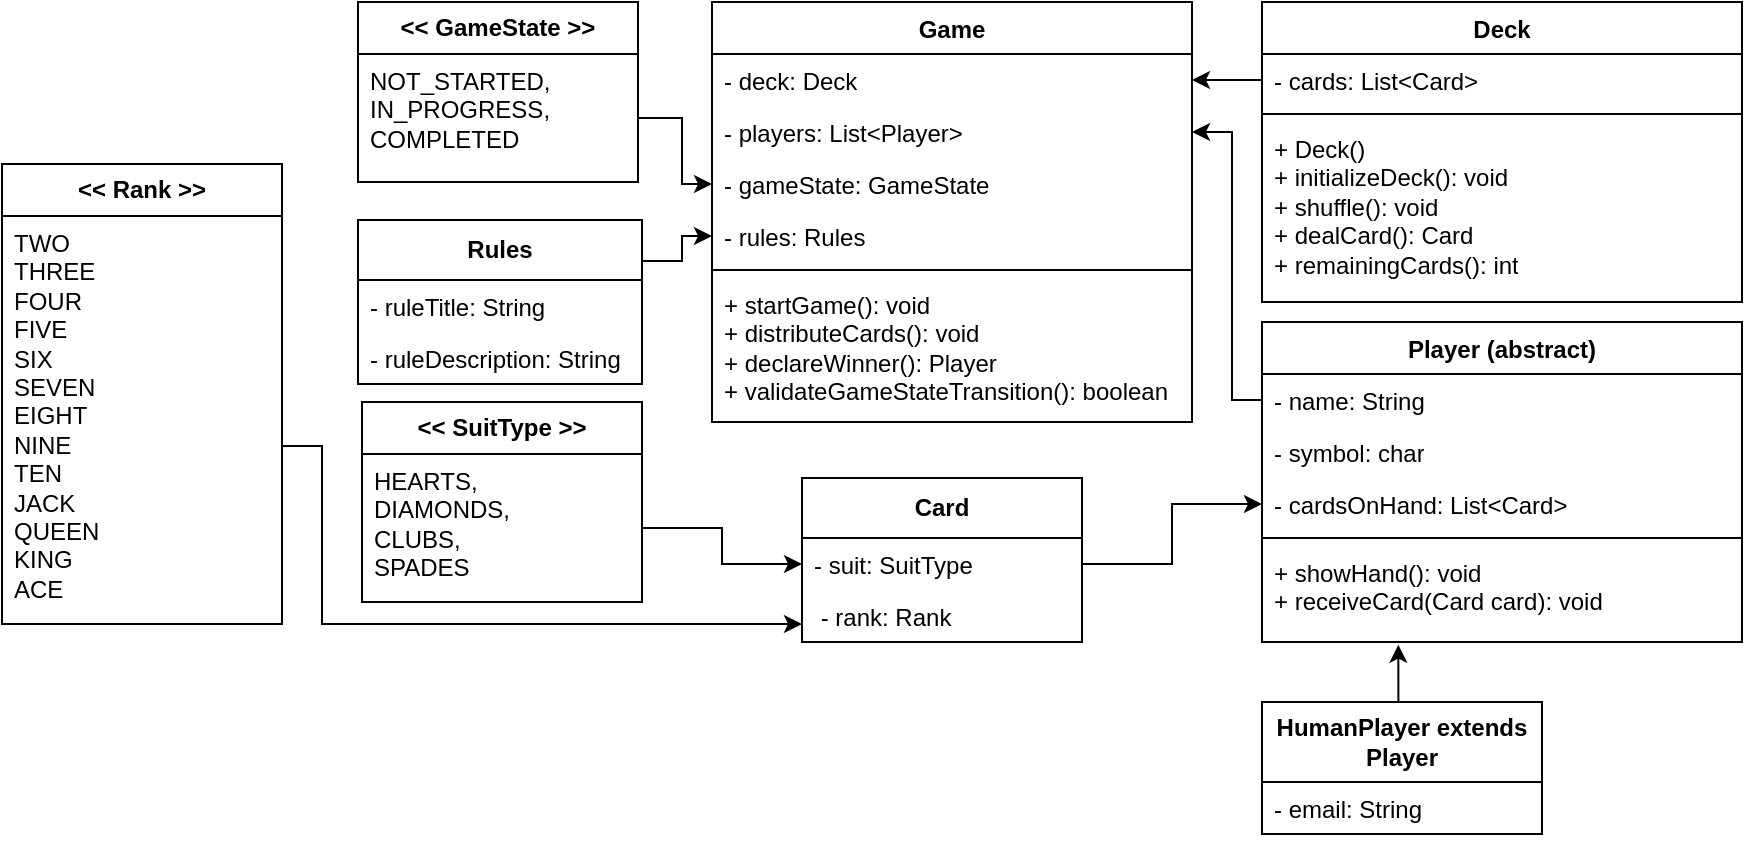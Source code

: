 <mxfile version="24.1.0" type="github">
  <diagram name="Page-1" id="0ZeODY2rkwx9v6a-Vhrm">
    <mxGraphModel dx="2122" dy="539" grid="1" gridSize="10" guides="1" tooltips="1" connect="1" arrows="1" fold="1" page="1" pageScale="1" pageWidth="850" pageHeight="1100" math="0" shadow="0">
      <root>
        <mxCell id="0" />
        <mxCell id="1" parent="0" />
        <mxCell id="pGMpQ4QkJ0WIxUV93Ksc-1" value="Game" style="swimlane;fontStyle=1;align=center;verticalAlign=top;childLayout=stackLayout;horizontal=1;startSize=26;horizontalStack=0;resizeParent=1;resizeParentMax=0;resizeLast=0;collapsible=1;marginBottom=0;whiteSpace=wrap;html=1;" vertex="1" parent="1">
          <mxGeometry x="305" y="110" width="240" height="210" as="geometry" />
        </mxCell>
        <mxCell id="pGMpQ4QkJ0WIxUV93Ksc-2" value="- deck: Deck" style="text;strokeColor=none;fillColor=none;align=left;verticalAlign=top;spacingLeft=4;spacingRight=4;overflow=hidden;rotatable=0;points=[[0,0.5],[1,0.5]];portConstraint=eastwest;whiteSpace=wrap;html=1;" vertex="1" parent="pGMpQ4QkJ0WIxUV93Ksc-1">
          <mxGeometry y="26" width="240" height="26" as="geometry" />
        </mxCell>
        <mxCell id="pGMpQ4QkJ0WIxUV93Ksc-5" value="- players: List&amp;lt;Player&amp;gt;" style="text;strokeColor=none;fillColor=none;align=left;verticalAlign=top;spacingLeft=4;spacingRight=4;overflow=hidden;rotatable=0;points=[[0,0.5],[1,0.5]];portConstraint=eastwest;whiteSpace=wrap;html=1;" vertex="1" parent="pGMpQ4QkJ0WIxUV93Ksc-1">
          <mxGeometry y="52" width="240" height="26" as="geometry" />
        </mxCell>
        <mxCell id="pGMpQ4QkJ0WIxUV93Ksc-6" value="- gameState: GameState" style="text;strokeColor=none;fillColor=none;align=left;verticalAlign=top;spacingLeft=4;spacingRight=4;overflow=hidden;rotatable=0;points=[[0,0.5],[1,0.5]];portConstraint=eastwest;whiteSpace=wrap;html=1;" vertex="1" parent="pGMpQ4QkJ0WIxUV93Ksc-1">
          <mxGeometry y="78" width="240" height="26" as="geometry" />
        </mxCell>
        <mxCell id="pGMpQ4QkJ0WIxUV93Ksc-7" value="- rules: Rules" style="text;strokeColor=none;fillColor=none;align=left;verticalAlign=top;spacingLeft=4;spacingRight=4;overflow=hidden;rotatable=0;points=[[0,0.5],[1,0.5]];portConstraint=eastwest;whiteSpace=wrap;html=1;" vertex="1" parent="pGMpQ4QkJ0WIxUV93Ksc-1">
          <mxGeometry y="104" width="240" height="26" as="geometry" />
        </mxCell>
        <mxCell id="pGMpQ4QkJ0WIxUV93Ksc-3" value="" style="line;strokeWidth=1;fillColor=none;align=left;verticalAlign=middle;spacingTop=-1;spacingLeft=3;spacingRight=3;rotatable=0;labelPosition=right;points=[];portConstraint=eastwest;strokeColor=inherit;" vertex="1" parent="pGMpQ4QkJ0WIxUV93Ksc-1">
          <mxGeometry y="130" width="240" height="8" as="geometry" />
        </mxCell>
        <mxCell id="pGMpQ4QkJ0WIxUV93Ksc-4" value="&lt;div&gt;&lt;span style=&quot;font-size: 12px;&quot;&gt;+ startGame(): void&lt;/span&gt;&lt;/div&gt;&lt;div&gt;&lt;span style=&quot;font-size: 12px;&quot;&gt;+ distributeCards(): void&lt;/span&gt;&lt;/div&gt;&lt;div&gt;&lt;span style=&quot;font-size: 12px;&quot;&gt;+ declareWinner(): Player&lt;/span&gt;&lt;/div&gt;&lt;div&gt;&lt;span style=&quot;font-size: 12px;&quot;&gt;+ validateGameStateTransition(): boolean&lt;/span&gt;&lt;/div&gt;" style="text;strokeColor=none;fillColor=none;align=left;verticalAlign=top;spacingLeft=4;spacingRight=4;overflow=hidden;rotatable=0;points=[[0,0.5],[1,0.5]];portConstraint=eastwest;whiteSpace=wrap;html=1;" vertex="1" parent="pGMpQ4QkJ0WIxUV93Ksc-1">
          <mxGeometry y="138" width="240" height="72" as="geometry" />
        </mxCell>
        <mxCell id="pGMpQ4QkJ0WIxUV93Ksc-15" value="&lt;b&gt;&amp;lt;&amp;lt; GameState &amp;gt;&amp;gt;&lt;/b&gt;" style="swimlane;fontStyle=0;childLayout=stackLayout;horizontal=1;startSize=26;fillColor=none;horizontalStack=0;resizeParent=1;resizeParentMax=0;resizeLast=0;collapsible=1;marginBottom=0;whiteSpace=wrap;html=1;" vertex="1" parent="1">
          <mxGeometry x="128" y="110" width="140" height="90" as="geometry" />
        </mxCell>
        <mxCell id="pGMpQ4QkJ0WIxUV93Ksc-16" value="NOT_STARTED, IN_PROGRESS,&lt;br&gt;COMPLETED" style="text;strokeColor=none;fillColor=none;align=left;verticalAlign=top;spacingLeft=4;spacingRight=4;overflow=hidden;rotatable=0;points=[[0,0.5],[1,0.5]];portConstraint=eastwest;whiteSpace=wrap;html=1;" vertex="1" parent="pGMpQ4QkJ0WIxUV93Ksc-15">
          <mxGeometry y="26" width="140" height="64" as="geometry" />
        </mxCell>
        <mxCell id="pGMpQ4QkJ0WIxUV93Ksc-19" value="Player (abstract)" style="swimlane;fontStyle=1;align=center;verticalAlign=top;childLayout=stackLayout;horizontal=1;startSize=26;horizontalStack=0;resizeParent=1;resizeParentMax=0;resizeLast=0;collapsible=1;marginBottom=0;whiteSpace=wrap;html=1;" vertex="1" parent="1">
          <mxGeometry x="580" y="270" width="240" height="160" as="geometry" />
        </mxCell>
        <mxCell id="pGMpQ4QkJ0WIxUV93Ksc-20" value="- name: String" style="text;strokeColor=none;fillColor=none;align=left;verticalAlign=top;spacingLeft=4;spacingRight=4;overflow=hidden;rotatable=0;points=[[0,0.5],[1,0.5]];portConstraint=eastwest;whiteSpace=wrap;html=1;" vertex="1" parent="pGMpQ4QkJ0WIxUV93Ksc-19">
          <mxGeometry y="26" width="240" height="26" as="geometry" />
        </mxCell>
        <mxCell id="pGMpQ4QkJ0WIxUV93Ksc-21" value="- symbol: char" style="text;strokeColor=none;fillColor=none;align=left;verticalAlign=top;spacingLeft=4;spacingRight=4;overflow=hidden;rotatable=0;points=[[0,0.5],[1,0.5]];portConstraint=eastwest;whiteSpace=wrap;html=1;" vertex="1" parent="pGMpQ4QkJ0WIxUV93Ksc-19">
          <mxGeometry y="52" width="240" height="26" as="geometry" />
        </mxCell>
        <mxCell id="pGMpQ4QkJ0WIxUV93Ksc-22" value="- cardsOnHand: List&amp;lt;Card&amp;gt;" style="text;strokeColor=none;fillColor=none;align=left;verticalAlign=top;spacingLeft=4;spacingRight=4;overflow=hidden;rotatable=0;points=[[0,0.5],[1,0.5]];portConstraint=eastwest;whiteSpace=wrap;html=1;" vertex="1" parent="pGMpQ4QkJ0WIxUV93Ksc-19">
          <mxGeometry y="78" width="240" height="26" as="geometry" />
        </mxCell>
        <mxCell id="pGMpQ4QkJ0WIxUV93Ksc-24" value="" style="line;strokeWidth=1;fillColor=none;align=left;verticalAlign=middle;spacingTop=-1;spacingLeft=3;spacingRight=3;rotatable=0;labelPosition=right;points=[];portConstraint=eastwest;strokeColor=inherit;" vertex="1" parent="pGMpQ4QkJ0WIxUV93Ksc-19">
          <mxGeometry y="104" width="240" height="8" as="geometry" />
        </mxCell>
        <mxCell id="pGMpQ4QkJ0WIxUV93Ksc-25" value="&lt;div&gt;&lt;span style=&quot;font-size: 12px;&quot;&gt;+ showHand(): void&lt;/span&gt;&lt;/div&gt;&lt;div&gt;&lt;span style=&quot;font-size: 12px;&quot;&gt;+ receiveCard(Card card): void&lt;/span&gt;&lt;/div&gt;" style="text;strokeColor=none;fillColor=none;align=left;verticalAlign=top;spacingLeft=4;spacingRight=4;overflow=hidden;rotatable=0;points=[[0,0.5],[1,0.5]];portConstraint=eastwest;whiteSpace=wrap;html=1;" vertex="1" parent="pGMpQ4QkJ0WIxUV93Ksc-19">
          <mxGeometry y="112" width="240" height="48" as="geometry" />
        </mxCell>
        <mxCell id="pGMpQ4QkJ0WIxUV93Ksc-30" value="&lt;b&gt;HumanPlayer extends Player&lt;/b&gt;" style="swimlane;fontStyle=0;childLayout=stackLayout;horizontal=1;startSize=40;fillColor=none;horizontalStack=0;resizeParent=1;resizeParentMax=0;resizeLast=0;collapsible=1;marginBottom=0;whiteSpace=wrap;html=1;" vertex="1" parent="1">
          <mxGeometry x="580" y="460" width="140" height="66" as="geometry" />
        </mxCell>
        <mxCell id="pGMpQ4QkJ0WIxUV93Ksc-31" value="- email: String" style="text;strokeColor=none;fillColor=none;align=left;verticalAlign=top;spacingLeft=4;spacingRight=4;overflow=hidden;rotatable=0;points=[[0,0.5],[1,0.5]];portConstraint=eastwest;whiteSpace=wrap;html=1;" vertex="1" parent="pGMpQ4QkJ0WIxUV93Ksc-30">
          <mxGeometry y="40" width="140" height="26" as="geometry" />
        </mxCell>
        <mxCell id="pGMpQ4QkJ0WIxUV93Ksc-35" value="Deck" style="swimlane;fontStyle=1;align=center;verticalAlign=top;childLayout=stackLayout;horizontal=1;startSize=26;horizontalStack=0;resizeParent=1;resizeParentMax=0;resizeLast=0;collapsible=1;marginBottom=0;whiteSpace=wrap;html=1;" vertex="1" parent="1">
          <mxGeometry x="580" y="110" width="240" height="150" as="geometry" />
        </mxCell>
        <mxCell id="pGMpQ4QkJ0WIxUV93Ksc-36" value="- cards: List&amp;lt;Card&amp;gt;" style="text;strokeColor=none;fillColor=none;align=left;verticalAlign=top;spacingLeft=4;spacingRight=4;overflow=hidden;rotatable=0;points=[[0,0.5],[1,0.5]];portConstraint=eastwest;whiteSpace=wrap;html=1;" vertex="1" parent="pGMpQ4QkJ0WIxUV93Ksc-35">
          <mxGeometry y="26" width="240" height="26" as="geometry" />
        </mxCell>
        <mxCell id="pGMpQ4QkJ0WIxUV93Ksc-40" value="" style="line;strokeWidth=1;fillColor=none;align=left;verticalAlign=middle;spacingTop=-1;spacingLeft=3;spacingRight=3;rotatable=0;labelPosition=right;points=[];portConstraint=eastwest;strokeColor=inherit;" vertex="1" parent="pGMpQ4QkJ0WIxUV93Ksc-35">
          <mxGeometry y="52" width="240" height="8" as="geometry" />
        </mxCell>
        <mxCell id="pGMpQ4QkJ0WIxUV93Ksc-41" value="&lt;div&gt;&lt;span style=&quot;font-size: 12px;&quot;&gt;+ Deck()&lt;/span&gt;&lt;/div&gt;&lt;div&gt;&lt;span style=&quot;font-size: 12px;&quot;&gt;+ initializeDeck(): void&lt;/span&gt;&lt;/div&gt;&lt;div&gt;&lt;span style=&quot;font-size: 12px;&quot;&gt;+ shuffle(): void&lt;/span&gt;&lt;/div&gt;&lt;div&gt;&lt;span style=&quot;font-size: 12px;&quot;&gt;+ dealCard(): Card&lt;/span&gt;&lt;/div&gt;&lt;div&gt;&lt;span style=&quot;font-size: 12px;&quot;&gt;+ remainingCards(): int&lt;/span&gt;&lt;/div&gt;" style="text;strokeColor=none;fillColor=none;align=left;verticalAlign=top;spacingLeft=4;spacingRight=4;overflow=hidden;rotatable=0;points=[[0,0.5],[1,0.5]];portConstraint=eastwest;whiteSpace=wrap;html=1;" vertex="1" parent="pGMpQ4QkJ0WIxUV93Ksc-35">
          <mxGeometry y="60" width="240" height="90" as="geometry" />
        </mxCell>
        <mxCell id="pGMpQ4QkJ0WIxUV93Ksc-42" value="&lt;span style=&quot;font-size: 12px;&quot;&gt;&lt;b&gt;Card&lt;/b&gt;&lt;/span&gt;" style="swimlane;fontStyle=0;childLayout=stackLayout;horizontal=1;startSize=30;fillColor=none;horizontalStack=0;resizeParent=1;resizeParentMax=0;resizeLast=0;collapsible=1;marginBottom=0;whiteSpace=wrap;html=1;" vertex="1" parent="1">
          <mxGeometry x="350" y="348" width="140" height="82" as="geometry" />
        </mxCell>
        <mxCell id="pGMpQ4QkJ0WIxUV93Ksc-43" value="&lt;div&gt;&lt;span style=&quot;font-size: 12px;&quot;&gt;- suit: SuitType&amp;nbsp;&lt;/span&gt;&lt;/div&gt;" style="text;strokeColor=none;fillColor=none;align=left;verticalAlign=top;spacingLeft=4;spacingRight=4;overflow=hidden;rotatable=0;points=[[0,0.5],[1,0.5]];portConstraint=eastwest;whiteSpace=wrap;html=1;" vertex="1" parent="pGMpQ4QkJ0WIxUV93Ksc-42">
          <mxGeometry y="30" width="140" height="26" as="geometry" />
        </mxCell>
        <mxCell id="pGMpQ4QkJ0WIxUV93Ksc-44" value="&lt;div&gt;&lt;span style=&quot;font-size: 12px;&quot;&gt;&amp;nbsp;&lt;/span&gt;&lt;span style=&quot;background-color: initial;&quot;&gt;- rank: Rank&lt;/span&gt;&lt;/div&gt;" style="text;strokeColor=none;fillColor=none;align=left;verticalAlign=top;spacingLeft=4;spacingRight=4;overflow=hidden;rotatable=0;points=[[0,0.5],[1,0.5]];portConstraint=eastwest;whiteSpace=wrap;html=1;" vertex="1" parent="pGMpQ4QkJ0WIxUV93Ksc-42">
          <mxGeometry y="56" width="140" height="26" as="geometry" />
        </mxCell>
        <mxCell id="pGMpQ4QkJ0WIxUV93Ksc-45" value="&lt;b&gt;&amp;lt;&amp;lt; &lt;/b&gt;&lt;span style=&quot;font-size: 12px;&quot;&gt;&lt;b&gt;SuitType &lt;/b&gt;&lt;/span&gt;&lt;b&gt;&amp;gt;&amp;gt;&lt;/b&gt;" style="swimlane;fontStyle=0;childLayout=stackLayout;horizontal=1;startSize=26;fillColor=none;horizontalStack=0;resizeParent=1;resizeParentMax=0;resizeLast=0;collapsible=1;marginBottom=0;whiteSpace=wrap;html=1;" vertex="1" parent="1">
          <mxGeometry x="130" y="310" width="140" height="100" as="geometry" />
        </mxCell>
        <mxCell id="pGMpQ4QkJ0WIxUV93Ksc-46" value="&lt;div&gt;&lt;span style=&quot;font-size: 12px;&quot;&gt;HEARTS,&lt;/span&gt;&lt;/div&gt;&lt;div&gt;&lt;span style=&quot;font-size: 12px;&quot;&gt;DIAMONDS,&amp;nbsp;&lt;/span&gt;&lt;/div&gt;&lt;div&gt;&lt;span style=&quot;font-size: 12px;&quot;&gt;CLUBS,&lt;/span&gt;&lt;/div&gt;&lt;div&gt;&lt;span style=&quot;font-size: 12px;&quot;&gt;SPADES&lt;/span&gt;&lt;/div&gt;" style="text;strokeColor=none;fillColor=none;align=left;verticalAlign=top;spacingLeft=4;spacingRight=4;overflow=hidden;rotatable=0;points=[[0,0.5],[1,0.5]];portConstraint=eastwest;whiteSpace=wrap;html=1;" vertex="1" parent="pGMpQ4QkJ0WIxUV93Ksc-45">
          <mxGeometry y="26" width="140" height="74" as="geometry" />
        </mxCell>
        <mxCell id="pGMpQ4QkJ0WIxUV93Ksc-60" value="&lt;b&gt;&amp;lt;&amp;lt;&amp;nbsp;&lt;/b&gt;&lt;span style=&quot;font-size: 12px;&quot;&gt;&lt;b&gt;Rank &lt;/b&gt;&lt;/span&gt;&lt;b&gt;&amp;gt;&amp;gt;&lt;/b&gt;" style="swimlane;fontStyle=0;childLayout=stackLayout;horizontal=1;startSize=26;fillColor=none;horizontalStack=0;resizeParent=1;resizeParentMax=0;resizeLast=0;collapsible=1;marginBottom=0;whiteSpace=wrap;html=1;" vertex="1" parent="1">
          <mxGeometry x="-50" y="191" width="140" height="230" as="geometry" />
        </mxCell>
        <mxCell id="pGMpQ4QkJ0WIxUV93Ksc-61" value="&lt;div&gt;&lt;span style=&quot;font-size: 12px;&quot;&gt;TWO&lt;/span&gt;&lt;/div&gt;&lt;div&gt;&lt;span style=&quot;font-size: 12px;&quot;&gt;THREE&lt;/span&gt;&lt;/div&gt;&lt;div&gt;&lt;span style=&quot;font-size: 12px;&quot;&gt;FOUR&lt;/span&gt;&lt;/div&gt;&lt;div&gt;&lt;span style=&quot;font-size: 12px;&quot;&gt;FIVE&lt;/span&gt;&lt;/div&gt;&lt;div&gt;&lt;span style=&quot;font-size: 12px;&quot;&gt;SIX&lt;/span&gt;&lt;/div&gt;&lt;div&gt;&lt;span style=&quot;font-size: 12px;&quot;&gt;SEVEN&lt;/span&gt;&lt;/div&gt;&lt;div&gt;&lt;span style=&quot;font-size: 12px;&quot;&gt;EIGHT&lt;/span&gt;&lt;/div&gt;&lt;div&gt;&lt;span style=&quot;font-size: 12px;&quot;&gt;NINE&lt;/span&gt;&lt;/div&gt;&lt;div&gt;&lt;span style=&quot;font-size: 12px;&quot;&gt;TEN&lt;/span&gt;&lt;/div&gt;&lt;div&gt;&lt;span style=&quot;font-size: 12px;&quot;&gt;JACK&lt;/span&gt;&lt;/div&gt;&lt;div&gt;&lt;span style=&quot;font-size: 12px;&quot;&gt;QUEEN&lt;/span&gt;&lt;/div&gt;&lt;div&gt;&lt;span style=&quot;font-size: 12px;&quot;&gt;KING&lt;/span&gt;&lt;/div&gt;&lt;div&gt;&lt;span style=&quot;font-size: 12px;&quot;&gt;ACE&lt;/span&gt;&lt;/div&gt;" style="text;strokeColor=none;fillColor=none;align=left;verticalAlign=top;spacingLeft=4;spacingRight=4;overflow=hidden;rotatable=0;points=[[0,0.5],[1,0.5]];portConstraint=eastwest;whiteSpace=wrap;html=1;" vertex="1" parent="pGMpQ4QkJ0WIxUV93Ksc-60">
          <mxGeometry y="26" width="140" height="204" as="geometry" />
        </mxCell>
        <mxCell id="pGMpQ4QkJ0WIxUV93Ksc-71" style="edgeStyle=orthogonalEdgeStyle;rounded=0;orthogonalLoop=1;jettySize=auto;html=1;exitX=1;exitY=0.25;exitDx=0;exitDy=0;" edge="1" parent="1" source="pGMpQ4QkJ0WIxUV93Ksc-62" target="pGMpQ4QkJ0WIxUV93Ksc-7">
          <mxGeometry relative="1" as="geometry" />
        </mxCell>
        <mxCell id="pGMpQ4QkJ0WIxUV93Ksc-62" value="&lt;span style=&quot;font-size: 12px;&quot;&gt;&lt;b&gt;Rules&lt;/b&gt;&lt;/span&gt;" style="swimlane;fontStyle=0;childLayout=stackLayout;horizontal=1;startSize=30;fillColor=none;horizontalStack=0;resizeParent=1;resizeParentMax=0;resizeLast=0;collapsible=1;marginBottom=0;whiteSpace=wrap;html=1;" vertex="1" parent="1">
          <mxGeometry x="128" y="219" width="142" height="82" as="geometry" />
        </mxCell>
        <mxCell id="pGMpQ4QkJ0WIxUV93Ksc-63" value="&lt;span style=&quot;font-size: 12px;&quot;&gt;- ruleTitle: String&lt;/span&gt;" style="text;strokeColor=none;fillColor=none;align=left;verticalAlign=top;spacingLeft=4;spacingRight=4;overflow=hidden;rotatable=0;points=[[0,0.5],[1,0.5]];portConstraint=eastwest;whiteSpace=wrap;html=1;" vertex="1" parent="pGMpQ4QkJ0WIxUV93Ksc-62">
          <mxGeometry y="30" width="142" height="26" as="geometry" />
        </mxCell>
        <mxCell id="pGMpQ4QkJ0WIxUV93Ksc-64" value="&lt;span style=&quot;font-size: 12px;&quot;&gt;- ruleDescription: String&lt;/span&gt;" style="text;strokeColor=none;fillColor=none;align=left;verticalAlign=top;spacingLeft=4;spacingRight=4;overflow=hidden;rotatable=0;points=[[0,0.5],[1,0.5]];portConstraint=eastwest;whiteSpace=wrap;html=1;" vertex="1" parent="pGMpQ4QkJ0WIxUV93Ksc-62">
          <mxGeometry y="56" width="142" height="26" as="geometry" />
        </mxCell>
        <mxCell id="pGMpQ4QkJ0WIxUV93Ksc-65" style="edgeStyle=orthogonalEdgeStyle;rounded=0;orthogonalLoop=1;jettySize=auto;html=1;exitX=0;exitY=0.5;exitDx=0;exitDy=0;entryX=1;entryY=0.5;entryDx=0;entryDy=0;" edge="1" parent="1" source="pGMpQ4QkJ0WIxUV93Ksc-36" target="pGMpQ4QkJ0WIxUV93Ksc-2">
          <mxGeometry relative="1" as="geometry" />
        </mxCell>
        <mxCell id="pGMpQ4QkJ0WIxUV93Ksc-66" style="edgeStyle=orthogonalEdgeStyle;rounded=0;orthogonalLoop=1;jettySize=auto;html=1;exitX=0;exitY=0.5;exitDx=0;exitDy=0;entryX=1;entryY=0.5;entryDx=0;entryDy=0;" edge="1" parent="1" source="pGMpQ4QkJ0WIxUV93Ksc-20" target="pGMpQ4QkJ0WIxUV93Ksc-5">
          <mxGeometry relative="1" as="geometry">
            <Array as="points">
              <mxPoint x="565" y="309" />
              <mxPoint x="565" y="175" />
            </Array>
          </mxGeometry>
        </mxCell>
        <mxCell id="pGMpQ4QkJ0WIxUV93Ksc-67" style="edgeStyle=orthogonalEdgeStyle;rounded=0;orthogonalLoop=1;jettySize=auto;html=1;exitX=1;exitY=0.5;exitDx=0;exitDy=0;entryX=0;entryY=0.5;entryDx=0;entryDy=0;" edge="1" parent="1" source="pGMpQ4QkJ0WIxUV93Ksc-16" target="pGMpQ4QkJ0WIxUV93Ksc-6">
          <mxGeometry relative="1" as="geometry">
            <Array as="points">
              <mxPoint x="290" y="168" />
              <mxPoint x="290" y="201" />
            </Array>
          </mxGeometry>
        </mxCell>
        <mxCell id="pGMpQ4QkJ0WIxUV93Ksc-72" style="edgeStyle=orthogonalEdgeStyle;rounded=0;orthogonalLoop=1;jettySize=auto;html=1;exitX=0.5;exitY=0;exitDx=0;exitDy=0;entryX=0.284;entryY=1.028;entryDx=0;entryDy=0;entryPerimeter=0;" edge="1" parent="1" source="pGMpQ4QkJ0WIxUV93Ksc-30" target="pGMpQ4QkJ0WIxUV93Ksc-25">
          <mxGeometry relative="1" as="geometry" />
        </mxCell>
        <mxCell id="pGMpQ4QkJ0WIxUV93Ksc-73" style="edgeStyle=orthogonalEdgeStyle;rounded=0;orthogonalLoop=1;jettySize=auto;html=1;exitX=1;exitY=0.5;exitDx=0;exitDy=0;entryX=0;entryY=0.5;entryDx=0;entryDy=0;" edge="1" parent="1" source="pGMpQ4QkJ0WIxUV93Ksc-43" target="pGMpQ4QkJ0WIxUV93Ksc-22">
          <mxGeometry relative="1" as="geometry" />
        </mxCell>
        <mxCell id="pGMpQ4QkJ0WIxUV93Ksc-76" style="edgeStyle=orthogonalEdgeStyle;rounded=0;orthogonalLoop=1;jettySize=auto;html=1;exitX=1;exitY=0.5;exitDx=0;exitDy=0;entryX=0;entryY=0.5;entryDx=0;entryDy=0;" edge="1" parent="1" source="pGMpQ4QkJ0WIxUV93Ksc-46" target="pGMpQ4QkJ0WIxUV93Ksc-43">
          <mxGeometry relative="1" as="geometry" />
        </mxCell>
        <mxCell id="pGMpQ4QkJ0WIxUV93Ksc-77" style="edgeStyle=orthogonalEdgeStyle;rounded=0;orthogonalLoop=1;jettySize=auto;html=1;exitX=1;exitY=0.5;exitDx=0;exitDy=0;entryX=0;entryY=0.5;entryDx=0;entryDy=0;" edge="1" parent="1">
          <mxGeometry relative="1" as="geometry">
            <mxPoint x="90" y="332" as="sourcePoint" />
            <mxPoint x="350" y="421" as="targetPoint" />
            <Array as="points">
              <mxPoint x="110" y="332" />
              <mxPoint x="110" y="421" />
            </Array>
          </mxGeometry>
        </mxCell>
      </root>
    </mxGraphModel>
  </diagram>
</mxfile>
